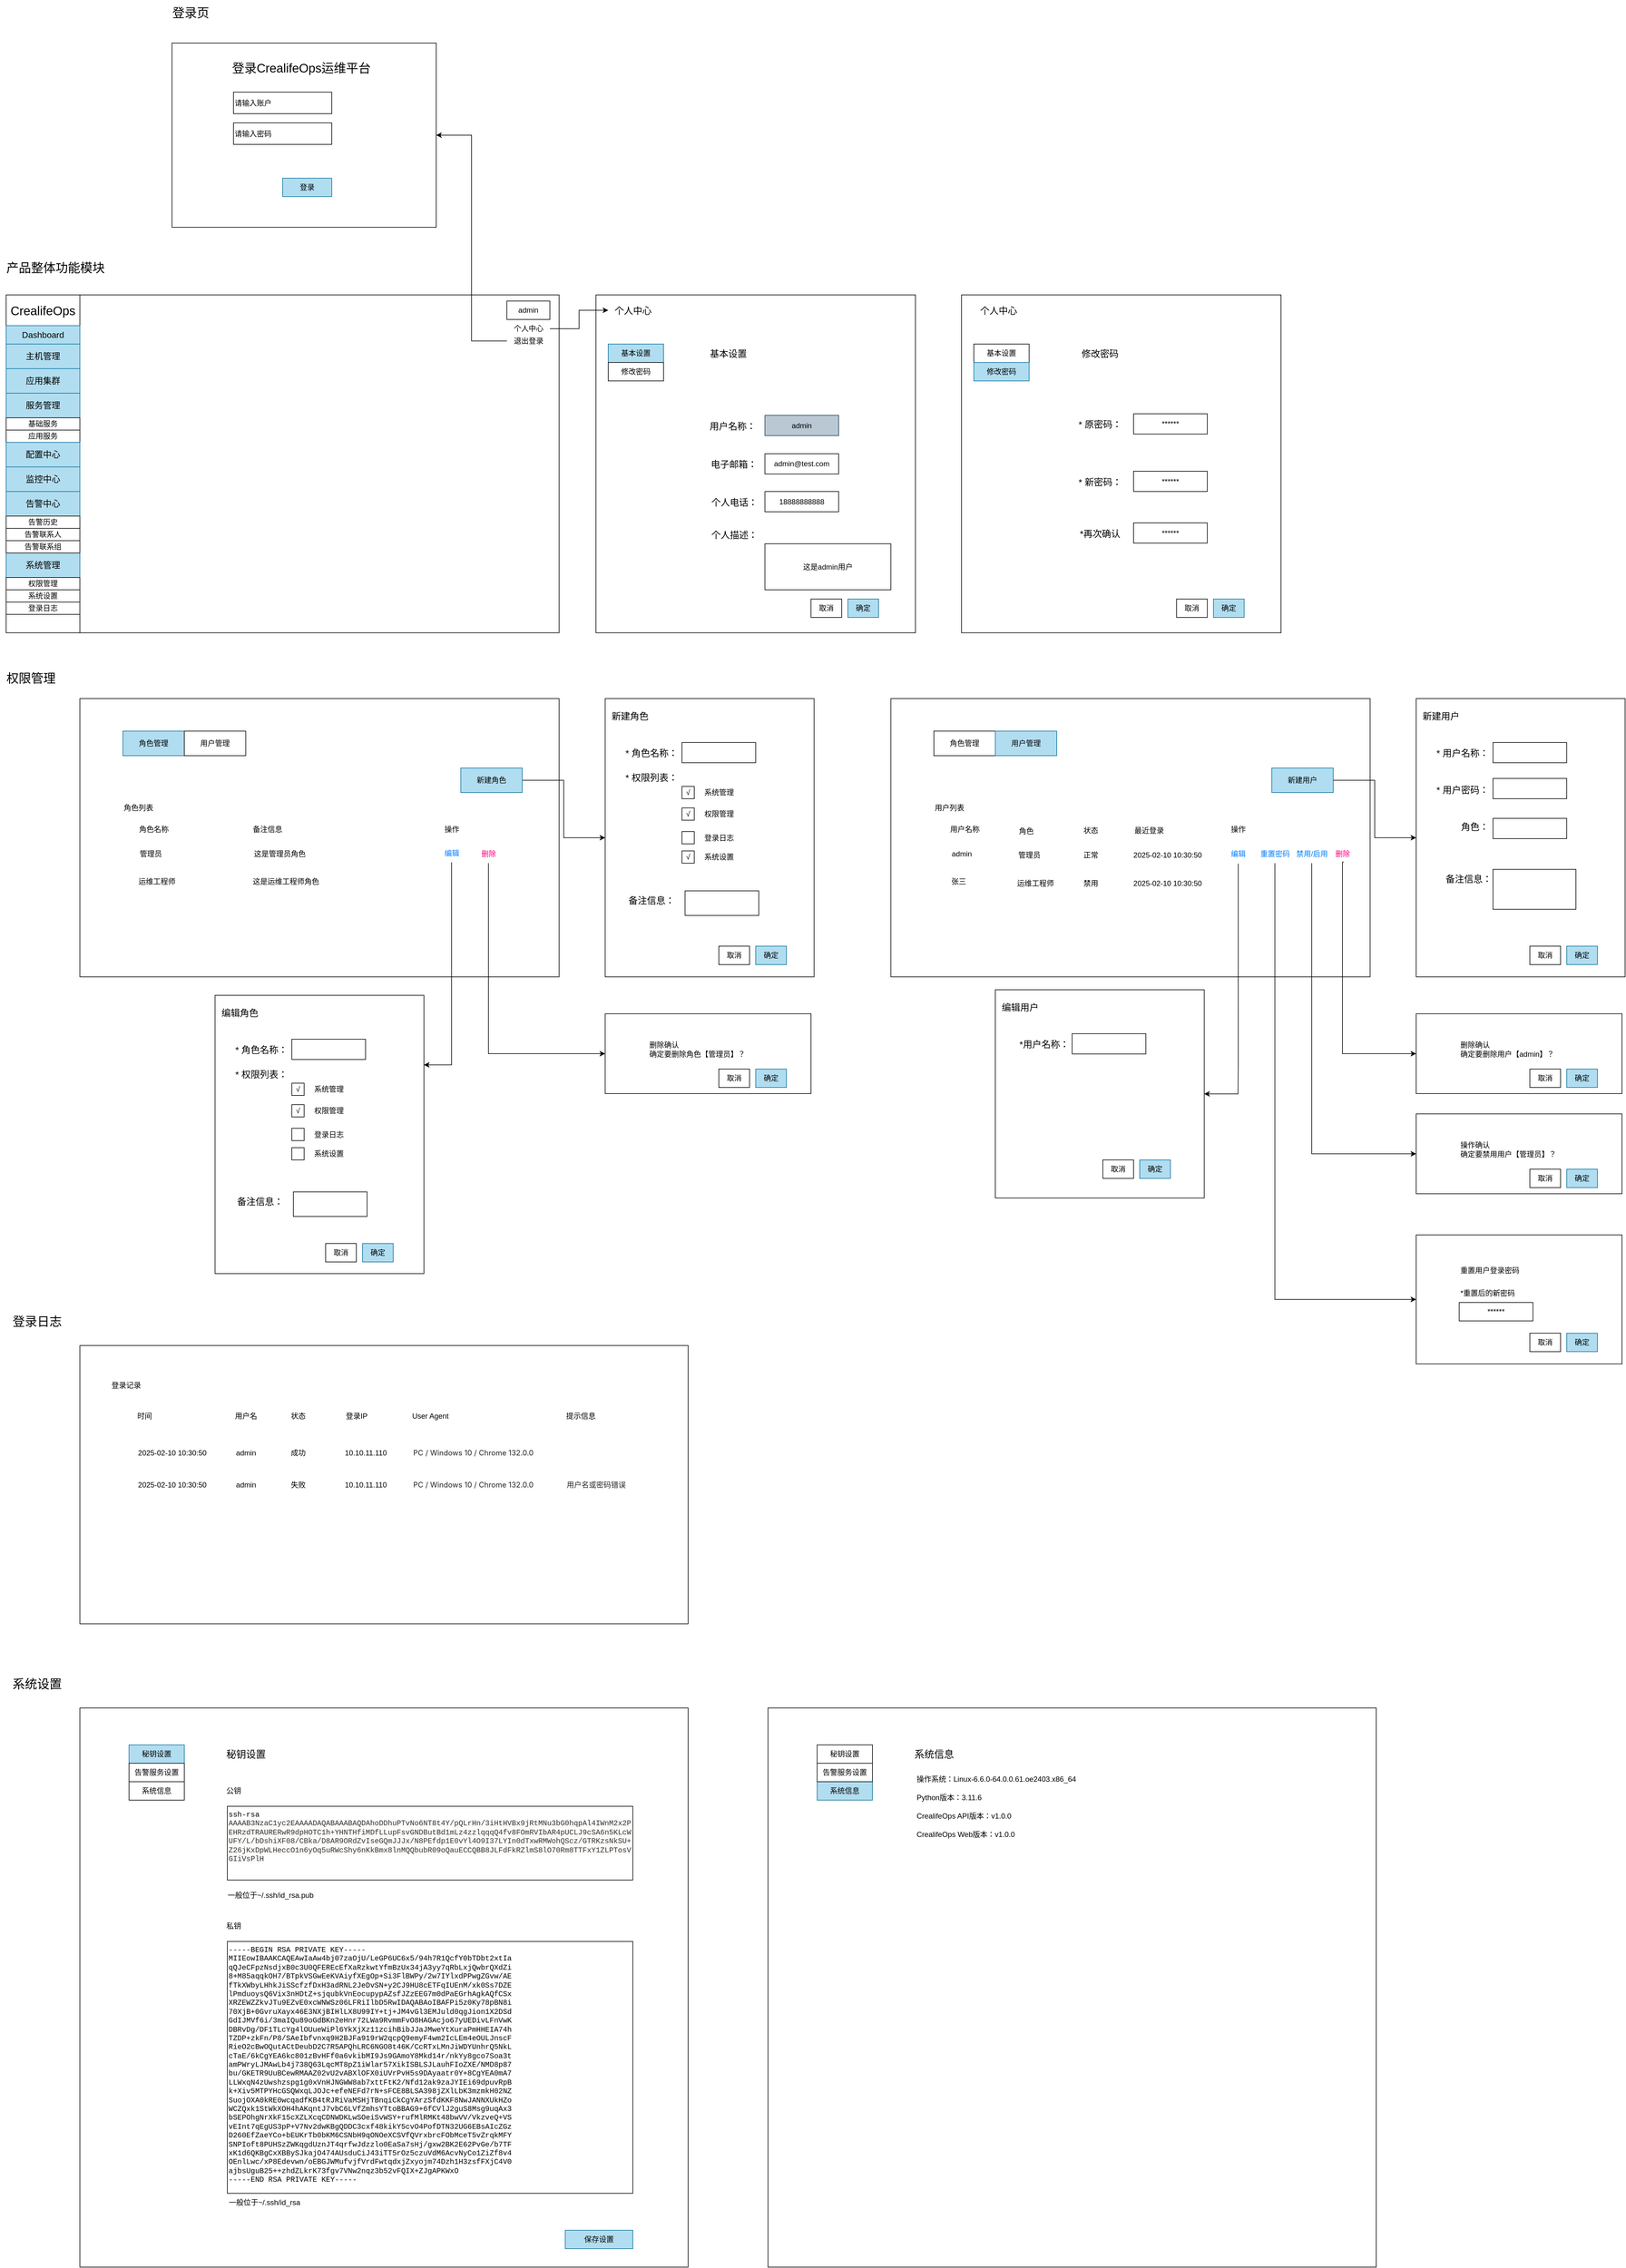 <mxfile version="26.0.14">
  <diagram name="第 1 页" id="jSlEA7Z82A5dx9JD-4lL">
    <mxGraphModel dx="1883" dy="2533" grid="1" gridSize="10" guides="1" tooltips="1" connect="1" arrows="1" fold="1" page="1" pageScale="1" pageWidth="1169" pageHeight="827" math="0" shadow="0">
      <root>
        <mxCell id="0" />
        <mxCell id="1" parent="0" />
        <mxCell id="P7z-OZGvAiQnBAwZXuj_-1" value="" style="rounded=0;whiteSpace=wrap;html=1;" parent="1" vertex="1">
          <mxGeometry x="100" y="110" width="900" height="550" as="geometry" />
        </mxCell>
        <mxCell id="P7z-OZGvAiQnBAwZXuj_-2" value="&lt;font style=&quot;font-size: 20px;&quot;&gt;产品整体功能模块&lt;/font&gt;" style="text;html=1;align=center;verticalAlign=middle;resizable=0;points=[];autosize=1;strokeColor=none;fillColor=none;" parent="1" vertex="1">
          <mxGeometry x="90" y="45" width="180" height="40" as="geometry" />
        </mxCell>
        <mxCell id="P7z-OZGvAiQnBAwZXuj_-3" value="" style="rounded=0;whiteSpace=wrap;html=1;" parent="1" vertex="1">
          <mxGeometry x="100" y="110" width="120" height="550" as="geometry" />
        </mxCell>
        <mxCell id="P7z-OZGvAiQnBAwZXuj_-4" value="系统管理" style="rounded=0;whiteSpace=wrap;html=1;fillColor=#b1ddf0;strokeColor=#10739e;fontSize=14;" parent="1" vertex="1">
          <mxGeometry x="100" y="530" width="120" height="40" as="geometry" />
        </mxCell>
        <mxCell id="P7z-OZGvAiQnBAwZXuj_-5" value="权限管理" style="rounded=0;whiteSpace=wrap;html=1;" parent="1" vertex="1">
          <mxGeometry x="100" y="570" width="120" height="20" as="geometry" />
        </mxCell>
        <mxCell id="P7z-OZGvAiQnBAwZXuj_-6" value="系统设置" style="rounded=0;whiteSpace=wrap;html=1;" parent="1" vertex="1">
          <mxGeometry x="100" y="590" width="120" height="20" as="geometry" />
        </mxCell>
        <mxCell id="P7z-OZGvAiQnBAwZXuj_-7" value="&lt;font style=&quot;font-size: 20px;&quot;&gt;CrealifeOps&lt;/font&gt;" style="rounded=0;whiteSpace=wrap;html=1;" parent="1" vertex="1">
          <mxGeometry x="100" y="110" width="120" height="50" as="geometry" />
        </mxCell>
        <mxCell id="P7z-OZGvAiQnBAwZXuj_-8" value="Dashboard" style="rounded=0;whiteSpace=wrap;html=1;fillColor=#b1ddf0;strokeColor=#10739e;fontSize=14;" parent="1" vertex="1">
          <mxGeometry x="100" y="160" width="120" height="30" as="geometry" />
        </mxCell>
        <mxCell id="P7z-OZGvAiQnBAwZXuj_-10" value="主机管理" style="rounded=0;whiteSpace=wrap;html=1;fillColor=#b1ddf0;strokeColor=#10739e;fontSize=14;" parent="1" vertex="1">
          <mxGeometry x="100" y="190" width="120" height="40" as="geometry" />
        </mxCell>
        <mxCell id="P7z-OZGvAiQnBAwZXuj_-11" value="应用集群" style="rounded=0;whiteSpace=wrap;html=1;fillColor=#b1ddf0;strokeColor=#10739e;fontSize=14;" parent="1" vertex="1">
          <mxGeometry x="100" y="230" width="120" height="40" as="geometry" />
        </mxCell>
        <mxCell id="P7z-OZGvAiQnBAwZXuj_-12" value="服务管理" style="rounded=0;whiteSpace=wrap;html=1;fillColor=#b1ddf0;strokeColor=#10739e;fontSize=14;" parent="1" vertex="1">
          <mxGeometry x="100" y="270" width="120" height="40" as="geometry" />
        </mxCell>
        <mxCell id="P7z-OZGvAiQnBAwZXuj_-13" value="基础服务" style="rounded=0;whiteSpace=wrap;html=1;" parent="1" vertex="1">
          <mxGeometry x="100" y="310" width="120" height="20" as="geometry" />
        </mxCell>
        <mxCell id="P7z-OZGvAiQnBAwZXuj_-14" value="应用服务" style="rounded=0;whiteSpace=wrap;html=1;" parent="1" vertex="1">
          <mxGeometry x="100" y="330" width="120" height="20" as="geometry" />
        </mxCell>
        <mxCell id="P7z-OZGvAiQnBAwZXuj_-16" value="监控中心" style="rounded=0;whiteSpace=wrap;html=1;fillColor=#b1ddf0;strokeColor=#10739e;fontSize=14;" parent="1" vertex="1">
          <mxGeometry x="100" y="390" width="120" height="40" as="geometry" />
        </mxCell>
        <mxCell id="P7z-OZGvAiQnBAwZXuj_-17" value="配置中心" style="rounded=0;whiteSpace=wrap;html=1;fillColor=#b1ddf0;strokeColor=#10739e;fontSize=14;" parent="1" vertex="1">
          <mxGeometry x="100" y="350" width="120" height="40" as="geometry" />
        </mxCell>
        <mxCell id="P7z-OZGvAiQnBAwZXuj_-18" value="告警中心" style="rounded=0;whiteSpace=wrap;html=1;fillColor=#b1ddf0;strokeColor=#10739e;fontSize=14;" parent="1" vertex="1">
          <mxGeometry x="100" y="430" width="120" height="40" as="geometry" />
        </mxCell>
        <mxCell id="P7z-OZGvAiQnBAwZXuj_-19" value="告警历史" style="rounded=0;whiteSpace=wrap;html=1;" parent="1" vertex="1">
          <mxGeometry x="100" y="470" width="120" height="20" as="geometry" />
        </mxCell>
        <mxCell id="P7z-OZGvAiQnBAwZXuj_-20" value="告警联系人" style="rounded=0;whiteSpace=wrap;html=1;" parent="1" vertex="1">
          <mxGeometry x="100" y="490" width="120" height="20" as="geometry" />
        </mxCell>
        <mxCell id="P7z-OZGvAiQnBAwZXuj_-21" value="告警联系组" style="rounded=0;whiteSpace=wrap;html=1;" parent="1" vertex="1">
          <mxGeometry x="100" y="510" width="120" height="20" as="geometry" />
        </mxCell>
        <mxCell id="P7z-OZGvAiQnBAwZXuj_-22" value="登录日志" style="rounded=0;whiteSpace=wrap;html=1;" parent="1" vertex="1">
          <mxGeometry x="100" y="610" width="120" height="20" as="geometry" />
        </mxCell>
        <mxCell id="P7z-OZGvAiQnBAwZXuj_-23" value="权限管理" style="text;html=1;align=center;verticalAlign=middle;resizable=0;points=[];autosize=1;strokeColor=none;fillColor=none;fontSize=20;" parent="1" vertex="1">
          <mxGeometry x="90" y="713" width="100" height="40" as="geometry" />
        </mxCell>
        <mxCell id="P7z-OZGvAiQnBAwZXuj_-24" value="" style="rounded=0;whiteSpace=wrap;html=1;" parent="1" vertex="1">
          <mxGeometry x="220" y="767" width="780" height="453" as="geometry" />
        </mxCell>
        <mxCell id="P7z-OZGvAiQnBAwZXuj_-25" value="角色管理" style="rounded=0;whiteSpace=wrap;html=1;fillColor=#b1ddf0;strokeColor=#10739e;" parent="1" vertex="1">
          <mxGeometry x="290" y="820" width="100" height="40" as="geometry" />
        </mxCell>
        <mxCell id="P7z-OZGvAiQnBAwZXuj_-26" value="用户管理" style="rounded=0;whiteSpace=wrap;html=1;" parent="1" vertex="1">
          <mxGeometry x="390" y="820" width="100" height="40" as="geometry" />
        </mxCell>
        <mxCell id="P7z-OZGvAiQnBAwZXuj_-31" style="edgeStyle=orthogonalEdgeStyle;rounded=0;orthogonalLoop=1;jettySize=auto;html=1;exitX=1;exitY=0.5;exitDx=0;exitDy=0;entryX=0;entryY=0.5;entryDx=0;entryDy=0;" parent="1" source="P7z-OZGvAiQnBAwZXuj_-27" target="P7z-OZGvAiQnBAwZXuj_-28" edge="1">
          <mxGeometry relative="1" as="geometry" />
        </mxCell>
        <mxCell id="P7z-OZGvAiQnBAwZXuj_-27" value="新建角色" style="rounded=0;whiteSpace=wrap;html=1;fillColor=#b1ddf0;strokeColor=#10739e;" parent="1" vertex="1">
          <mxGeometry x="840" y="880" width="100" height="40" as="geometry" />
        </mxCell>
        <mxCell id="P7z-OZGvAiQnBAwZXuj_-28" value="" style="rounded=0;whiteSpace=wrap;html=1;" parent="1" vertex="1">
          <mxGeometry x="1075" y="767" width="340" height="453" as="geometry" />
        </mxCell>
        <mxCell id="P7z-OZGvAiQnBAwZXuj_-30" value="&lt;font style=&quot;font-size: 15px;&quot;&gt;新建角色&lt;/font&gt;" style="text;html=1;align=center;verticalAlign=middle;resizable=0;points=[];autosize=1;strokeColor=none;fillColor=none;" parent="1" vertex="1">
          <mxGeometry x="1075" y="780" width="80" height="30" as="geometry" />
        </mxCell>
        <mxCell id="P7z-OZGvAiQnBAwZXuj_-32" value="&lt;font style=&quot;font-size: 15px;&quot;&gt;* 角色名称：&lt;/font&gt;" style="text;html=1;align=center;verticalAlign=middle;resizable=0;points=[];autosize=1;strokeColor=none;fillColor=none;" parent="1" vertex="1">
          <mxGeometry x="1095" y="840" width="110" height="30" as="geometry" />
        </mxCell>
        <mxCell id="P7z-OZGvAiQnBAwZXuj_-33" value="" style="rounded=0;whiteSpace=wrap;html=1;" parent="1" vertex="1">
          <mxGeometry x="1200" y="838.5" width="120" height="33" as="geometry" />
        </mxCell>
        <mxCell id="P7z-OZGvAiQnBAwZXuj_-34" value="&lt;font style=&quot;font-size: 15px;&quot;&gt;备注信息：&lt;/font&gt;" style="text;html=1;align=center;verticalAlign=middle;resizable=0;points=[];autosize=1;strokeColor=none;fillColor=none;" parent="1" vertex="1">
          <mxGeometry x="1100" y="1080" width="100" height="30" as="geometry" />
        </mxCell>
        <mxCell id="P7z-OZGvAiQnBAwZXuj_-35" value="" style="rounded=0;whiteSpace=wrap;html=1;" parent="1" vertex="1">
          <mxGeometry x="1205" y="1080" width="120" height="40" as="geometry" />
        </mxCell>
        <mxCell id="P7z-OZGvAiQnBAwZXuj_-36" value="&lt;font style=&quot;font-size: 15px;&quot;&gt;* 权限列表：&lt;/font&gt;" style="text;html=1;align=center;verticalAlign=middle;resizable=0;points=[];autosize=1;strokeColor=none;fillColor=none;" parent="1" vertex="1">
          <mxGeometry x="1095" y="880" width="110" height="30" as="geometry" />
        </mxCell>
        <mxCell id="P7z-OZGvAiQnBAwZXuj_-37" value="√" style="whiteSpace=wrap;html=1;aspect=fixed;" parent="1" vertex="1">
          <mxGeometry x="1200" y="910" width="20" height="20" as="geometry" />
        </mxCell>
        <mxCell id="P7z-OZGvAiQnBAwZXuj_-38" value="系统管理" style="text;html=1;align=center;verticalAlign=middle;resizable=0;points=[];autosize=1;strokeColor=none;fillColor=none;" parent="1" vertex="1">
          <mxGeometry x="1225" y="905" width="70" height="30" as="geometry" />
        </mxCell>
        <mxCell id="P7z-OZGvAiQnBAwZXuj_-39" value="√" style="whiteSpace=wrap;html=1;aspect=fixed;" parent="1" vertex="1">
          <mxGeometry x="1200" y="945" width="20" height="20" as="geometry" />
        </mxCell>
        <mxCell id="P7z-OZGvAiQnBAwZXuj_-40" value="权限管理" style="text;html=1;align=center;verticalAlign=middle;resizable=0;points=[];autosize=1;strokeColor=none;fillColor=none;" parent="1" vertex="1">
          <mxGeometry x="1225" y="940" width="70" height="30" as="geometry" />
        </mxCell>
        <mxCell id="P7z-OZGvAiQnBAwZXuj_-41" value="" style="whiteSpace=wrap;html=1;aspect=fixed;" parent="1" vertex="1">
          <mxGeometry x="1200" y="983.5" width="20" height="20" as="geometry" />
        </mxCell>
        <mxCell id="P7z-OZGvAiQnBAwZXuj_-42" value="登录日志" style="text;html=1;align=center;verticalAlign=middle;resizable=0;points=[];autosize=1;strokeColor=none;fillColor=none;" parent="1" vertex="1">
          <mxGeometry x="1225" y="978.5" width="70" height="30" as="geometry" />
        </mxCell>
        <mxCell id="P7z-OZGvAiQnBAwZXuj_-43" value="√" style="whiteSpace=wrap;html=1;aspect=fixed;" parent="1" vertex="1">
          <mxGeometry x="1200" y="1015" width="20" height="20" as="geometry" />
        </mxCell>
        <mxCell id="P7z-OZGvAiQnBAwZXuj_-44" value="系统设置" style="text;html=1;align=center;verticalAlign=middle;resizable=0;points=[];autosize=1;strokeColor=none;fillColor=none;" parent="1" vertex="1">
          <mxGeometry x="1225" y="1010" width="70" height="30" as="geometry" />
        </mxCell>
        <mxCell id="P7z-OZGvAiQnBAwZXuj_-47" value="&lt;font&gt;角色列表&lt;/font&gt;" style="text;html=1;align=center;verticalAlign=middle;resizable=0;points=[];autosize=1;strokeColor=none;fillColor=none;" parent="1" vertex="1">
          <mxGeometry x="280" y="930" width="70" height="30" as="geometry" />
        </mxCell>
        <mxCell id="P7z-OZGvAiQnBAwZXuj_-49" value="角色名称" style="text;html=1;align=center;verticalAlign=middle;resizable=0;points=[];autosize=1;strokeColor=none;fillColor=none;" parent="1" vertex="1">
          <mxGeometry x="305" y="965" width="70" height="30" as="geometry" />
        </mxCell>
        <mxCell id="P7z-OZGvAiQnBAwZXuj_-50" value="备注信息" style="text;html=1;align=center;verticalAlign=middle;resizable=0;points=[];autosize=1;strokeColor=none;fillColor=none;" parent="1" vertex="1">
          <mxGeometry x="490" y="965" width="70" height="30" as="geometry" />
        </mxCell>
        <mxCell id="P7z-OZGvAiQnBAwZXuj_-51" value="操作" style="text;html=1;align=center;verticalAlign=middle;resizable=0;points=[];autosize=1;strokeColor=none;fillColor=none;" parent="1" vertex="1">
          <mxGeometry x="800" y="965" width="50" height="30" as="geometry" />
        </mxCell>
        <mxCell id="P7z-OZGvAiQnBAwZXuj_-52" value="管理员" style="text;html=1;align=center;verticalAlign=middle;resizable=0;points=[];autosize=1;strokeColor=none;fillColor=none;" parent="1" vertex="1">
          <mxGeometry x="305" y="1005" width="60" height="30" as="geometry" />
        </mxCell>
        <mxCell id="P7z-OZGvAiQnBAwZXuj_-53" value="运维工程师" style="text;html=1;align=center;verticalAlign=middle;resizable=0;points=[];autosize=1;strokeColor=none;fillColor=none;" parent="1" vertex="1">
          <mxGeometry x="305" y="1050" width="80" height="30" as="geometry" />
        </mxCell>
        <mxCell id="P7z-OZGvAiQnBAwZXuj_-54" value="这是管理员角色" style="text;html=1;align=center;verticalAlign=middle;resizable=0;points=[];autosize=1;strokeColor=none;fillColor=none;" parent="1" vertex="1">
          <mxGeometry x="490" y="1005" width="110" height="30" as="geometry" />
        </mxCell>
        <mxCell id="P7z-OZGvAiQnBAwZXuj_-55" value="这是运维工程师角色" style="text;html=1;align=center;verticalAlign=middle;resizable=0;points=[];autosize=1;strokeColor=none;fillColor=none;" parent="1" vertex="1">
          <mxGeometry x="490" y="1050" width="130" height="30" as="geometry" />
        </mxCell>
        <mxCell id="P7z-OZGvAiQnBAwZXuj_-75" style="edgeStyle=orthogonalEdgeStyle;rounded=0;orthogonalLoop=1;jettySize=auto;html=1;entryX=1;entryY=0.25;entryDx=0;entryDy=0;" parent="1" source="P7z-OZGvAiQnBAwZXuj_-56" target="P7z-OZGvAiQnBAwZXuj_-58" edge="1">
          <mxGeometry relative="1" as="geometry">
            <Array as="points">
              <mxPoint x="825" y="1363" />
            </Array>
          </mxGeometry>
        </mxCell>
        <mxCell id="P7z-OZGvAiQnBAwZXuj_-56" value="编辑" style="text;html=1;align=center;verticalAlign=middle;resizable=0;points=[];autosize=1;strokeColor=none;fillColor=none;fontColor=#007FFF;" parent="1" vertex="1">
          <mxGeometry x="800" y="1003.5" width="50" height="30" as="geometry" />
        </mxCell>
        <mxCell id="P7z-OZGvAiQnBAwZXuj_-81" style="edgeStyle=orthogonalEdgeStyle;rounded=0;orthogonalLoop=1;jettySize=auto;html=1;entryX=0;entryY=0.5;entryDx=0;entryDy=0;" parent="1" source="P7z-OZGvAiQnBAwZXuj_-57" target="P7z-OZGvAiQnBAwZXuj_-80" edge="1">
          <mxGeometry relative="1" as="geometry">
            <Array as="points">
              <mxPoint x="885" y="1345" />
            </Array>
          </mxGeometry>
        </mxCell>
        <mxCell id="P7z-OZGvAiQnBAwZXuj_-57" value="删除" style="text;html=1;align=center;verticalAlign=middle;resizable=0;points=[];autosize=1;strokeColor=none;fillColor=none;fontColor=#FF0080;" parent="1" vertex="1">
          <mxGeometry x="860" y="1005" width="50" height="30" as="geometry" />
        </mxCell>
        <mxCell id="P7z-OZGvAiQnBAwZXuj_-58" value="" style="rounded=0;whiteSpace=wrap;html=1;" parent="1" vertex="1">
          <mxGeometry x="440" y="1250" width="340" height="453" as="geometry" />
        </mxCell>
        <mxCell id="P7z-OZGvAiQnBAwZXuj_-59" value="&lt;font style=&quot;font-size: 15px;&quot;&gt;编辑角色&lt;/font&gt;" style="text;html=1;align=center;verticalAlign=middle;resizable=0;points=[];autosize=1;strokeColor=none;fillColor=none;" parent="1" vertex="1">
          <mxGeometry x="440" y="1263" width="80" height="30" as="geometry" />
        </mxCell>
        <mxCell id="P7z-OZGvAiQnBAwZXuj_-60" value="&lt;font style=&quot;font-size: 15px;&quot;&gt;* 角色名称：&lt;/font&gt;" style="text;html=1;align=center;verticalAlign=middle;resizable=0;points=[];autosize=1;strokeColor=none;fillColor=none;" parent="1" vertex="1">
          <mxGeometry x="460" y="1323" width="110" height="30" as="geometry" />
        </mxCell>
        <mxCell id="P7z-OZGvAiQnBAwZXuj_-61" value="" style="rounded=0;whiteSpace=wrap;html=1;" parent="1" vertex="1">
          <mxGeometry x="565" y="1321.5" width="120" height="33" as="geometry" />
        </mxCell>
        <mxCell id="P7z-OZGvAiQnBAwZXuj_-62" value="&lt;font style=&quot;font-size: 15px;&quot;&gt;备注信息：&lt;/font&gt;" style="text;html=1;align=center;verticalAlign=middle;resizable=0;points=[];autosize=1;strokeColor=none;fillColor=none;" parent="1" vertex="1">
          <mxGeometry x="462.5" y="1570" width="100" height="30" as="geometry" />
        </mxCell>
        <mxCell id="P7z-OZGvAiQnBAwZXuj_-63" value="" style="rounded=0;whiteSpace=wrap;html=1;" parent="1" vertex="1">
          <mxGeometry x="567.5" y="1570" width="120" height="40" as="geometry" />
        </mxCell>
        <mxCell id="P7z-OZGvAiQnBAwZXuj_-64" value="&lt;font style=&quot;font-size: 15px;&quot;&gt;* 权限列表：&lt;/font&gt;" style="text;html=1;align=center;verticalAlign=middle;resizable=0;points=[];autosize=1;strokeColor=none;fillColor=none;" parent="1" vertex="1">
          <mxGeometry x="460" y="1363" width="110" height="30" as="geometry" />
        </mxCell>
        <mxCell id="P7z-OZGvAiQnBAwZXuj_-65" value="√" style="whiteSpace=wrap;html=1;aspect=fixed;" parent="1" vertex="1">
          <mxGeometry x="565" y="1393" width="20" height="20" as="geometry" />
        </mxCell>
        <mxCell id="P7z-OZGvAiQnBAwZXuj_-66" value="系统管理" style="text;html=1;align=center;verticalAlign=middle;resizable=0;points=[];autosize=1;strokeColor=none;fillColor=none;" parent="1" vertex="1">
          <mxGeometry x="590" y="1388" width="70" height="30" as="geometry" />
        </mxCell>
        <mxCell id="P7z-OZGvAiQnBAwZXuj_-67" value="√" style="whiteSpace=wrap;html=1;aspect=fixed;" parent="1" vertex="1">
          <mxGeometry x="565" y="1428" width="20" height="20" as="geometry" />
        </mxCell>
        <mxCell id="P7z-OZGvAiQnBAwZXuj_-68" value="权限管理" style="text;html=1;align=center;verticalAlign=middle;resizable=0;points=[];autosize=1;strokeColor=none;fillColor=none;" parent="1" vertex="1">
          <mxGeometry x="590" y="1423" width="70" height="30" as="geometry" />
        </mxCell>
        <mxCell id="P7z-OZGvAiQnBAwZXuj_-69" value="" style="whiteSpace=wrap;html=1;aspect=fixed;" parent="1" vertex="1">
          <mxGeometry x="565" y="1466.5" width="20" height="20" as="geometry" />
        </mxCell>
        <mxCell id="P7z-OZGvAiQnBAwZXuj_-70" value="登录日志" style="text;html=1;align=center;verticalAlign=middle;resizable=0;points=[];autosize=1;strokeColor=none;fillColor=none;" parent="1" vertex="1">
          <mxGeometry x="590" y="1461.5" width="70" height="30" as="geometry" />
        </mxCell>
        <mxCell id="P7z-OZGvAiQnBAwZXuj_-71" value="" style="whiteSpace=wrap;html=1;aspect=fixed;" parent="1" vertex="1">
          <mxGeometry x="565" y="1498" width="20" height="20" as="geometry" />
        </mxCell>
        <mxCell id="P7z-OZGvAiQnBAwZXuj_-72" value="系统设置" style="text;html=1;align=center;verticalAlign=middle;resizable=0;points=[];autosize=1;strokeColor=none;fillColor=none;" parent="1" vertex="1">
          <mxGeometry x="590" y="1493" width="70" height="30" as="geometry" />
        </mxCell>
        <mxCell id="P7z-OZGvAiQnBAwZXuj_-76" value="取消" style="rounded=0;whiteSpace=wrap;html=1;" parent="1" vertex="1">
          <mxGeometry x="1260" y="1170" width="50" height="30" as="geometry" />
        </mxCell>
        <mxCell id="P7z-OZGvAiQnBAwZXuj_-77" value="确定" style="rounded=0;whiteSpace=wrap;html=1;fillColor=#b1ddf0;strokeColor=#10739e;" parent="1" vertex="1">
          <mxGeometry x="1320" y="1170" width="50" height="30" as="geometry" />
        </mxCell>
        <mxCell id="P7z-OZGvAiQnBAwZXuj_-78" value="取消" style="rounded=0;whiteSpace=wrap;html=1;" parent="1" vertex="1">
          <mxGeometry x="620" y="1654" width="50" height="30" as="geometry" />
        </mxCell>
        <mxCell id="P7z-OZGvAiQnBAwZXuj_-79" value="确定" style="rounded=0;whiteSpace=wrap;html=1;fillColor=#b1ddf0;strokeColor=#10739e;" parent="1" vertex="1">
          <mxGeometry x="680" y="1654" width="50" height="30" as="geometry" />
        </mxCell>
        <mxCell id="P7z-OZGvAiQnBAwZXuj_-80" value="" style="rounded=0;whiteSpace=wrap;html=1;" parent="1" vertex="1">
          <mxGeometry x="1075" y="1280" width="335" height="130" as="geometry" />
        </mxCell>
        <mxCell id="P7z-OZGvAiQnBAwZXuj_-82" value="删除确认&lt;div&gt;确定要删除角色【管理员】？&lt;/div&gt;" style="text;html=1;align=left;verticalAlign=middle;resizable=0;points=[];autosize=1;strokeColor=none;fillColor=none;" parent="1" vertex="1">
          <mxGeometry x="1145" y="1318" width="180" height="40" as="geometry" />
        </mxCell>
        <mxCell id="P7z-OZGvAiQnBAwZXuj_-83" value="取消" style="rounded=0;whiteSpace=wrap;html=1;" parent="1" vertex="1">
          <mxGeometry x="1260" y="1370" width="50" height="30" as="geometry" />
        </mxCell>
        <mxCell id="P7z-OZGvAiQnBAwZXuj_-84" value="确定" style="rounded=0;whiteSpace=wrap;html=1;fillColor=#b1ddf0;strokeColor=#10739e;" parent="1" vertex="1">
          <mxGeometry x="1320" y="1370" width="50" height="30" as="geometry" />
        </mxCell>
        <mxCell id="P7z-OZGvAiQnBAwZXuj_-86" value="" style="rounded=0;whiteSpace=wrap;html=1;" parent="1" vertex="1">
          <mxGeometry x="1060" y="110" width="520" height="550" as="geometry" />
        </mxCell>
        <mxCell id="P7z-OZGvAiQnBAwZXuj_-88" value="&lt;font style=&quot;font-size: 15px;&quot;&gt;个人中心&lt;/font&gt;" style="text;html=1;align=center;verticalAlign=middle;resizable=0;points=[];autosize=1;strokeColor=none;fillColor=none;" parent="1" vertex="1">
          <mxGeometry x="1080" y="120" width="80" height="30" as="geometry" />
        </mxCell>
        <mxCell id="P7z-OZGvAiQnBAwZXuj_-89" value="&lt;font style=&quot;font-size: 15px;&quot;&gt;&amp;nbsp;用户名称：&lt;/font&gt;" style="text;html=1;align=center;verticalAlign=middle;resizable=0;points=[];autosize=1;strokeColor=none;fillColor=none;" parent="1" vertex="1">
          <mxGeometry x="1230" y="307.5" width="100" height="30" as="geometry" />
        </mxCell>
        <mxCell id="P7z-OZGvAiQnBAwZXuj_-90" value="admin" style="rounded=0;whiteSpace=wrap;html=1;fillColor=#bac8d3;strokeColor=#23445d;" parent="1" vertex="1">
          <mxGeometry x="1335" y="306" width="120" height="33" as="geometry" />
        </mxCell>
        <mxCell id="P7z-OZGvAiQnBAwZXuj_-93" value="&lt;font style=&quot;font-size: 15px;&quot;&gt;&amp;nbsp; 电子邮箱：&lt;/font&gt;" style="text;html=1;align=center;verticalAlign=middle;resizable=0;points=[];autosize=1;strokeColor=none;fillColor=none;" parent="1" vertex="1">
          <mxGeometry x="1225" y="370" width="110" height="30" as="geometry" />
        </mxCell>
        <mxCell id="P7z-OZGvAiQnBAwZXuj_-94" value="admin@test.com" style="rounded=0;whiteSpace=wrap;html=1;" parent="1" vertex="1">
          <mxGeometry x="1335" y="368.5" width="120" height="33" as="geometry" />
        </mxCell>
        <mxCell id="P7z-OZGvAiQnBAwZXuj_-95" value="&lt;span style=&quot;font-size: 15px;&quot;&gt;个人电话：&lt;/span&gt;" style="text;html=1;align=center;verticalAlign=middle;resizable=0;points=[];autosize=1;strokeColor=none;fillColor=none;" parent="1" vertex="1">
          <mxGeometry x="1235" y="431.5" width="100" height="30" as="geometry" />
        </mxCell>
        <mxCell id="P7z-OZGvAiQnBAwZXuj_-96" value="18888888888" style="rounded=0;whiteSpace=wrap;html=1;" parent="1" vertex="1">
          <mxGeometry x="1335" y="430" width="120" height="33" as="geometry" />
        </mxCell>
        <mxCell id="P7z-OZGvAiQnBAwZXuj_-97" value="取消" style="rounded=0;whiteSpace=wrap;html=1;" parent="1" vertex="1">
          <mxGeometry x="1410" y="605" width="50" height="30" as="geometry" />
        </mxCell>
        <mxCell id="P7z-OZGvAiQnBAwZXuj_-98" value="确定" style="rounded=0;whiteSpace=wrap;html=1;fillColor=#b1ddf0;strokeColor=#10739e;" parent="1" vertex="1">
          <mxGeometry x="1470" y="605" width="50" height="30" as="geometry" />
        </mxCell>
        <mxCell id="P7z-OZGvAiQnBAwZXuj_-99" value="&lt;span style=&quot;text-wrap-mode: nowrap;&quot;&gt;admin&lt;/span&gt;" style="rounded=0;whiteSpace=wrap;html=1;" parent="1" vertex="1">
          <mxGeometry x="915" y="120" width="70" height="30" as="geometry" />
        </mxCell>
        <mxCell id="P7z-OZGvAiQnBAwZXuj_-104" value="" style="edgeStyle=orthogonalEdgeStyle;rounded=0;orthogonalLoop=1;jettySize=auto;html=1;" parent="1" source="P7z-OZGvAiQnBAwZXuj_-102" target="P7z-OZGvAiQnBAwZXuj_-88" edge="1">
          <mxGeometry relative="1" as="geometry" />
        </mxCell>
        <mxCell id="P7z-OZGvAiQnBAwZXuj_-102" value="个人中心" style="text;html=1;align=center;verticalAlign=middle;resizable=0;points=[];autosize=1;strokeColor=none;fillColor=none;" parent="1" vertex="1">
          <mxGeometry x="915" y="150" width="70" height="30" as="geometry" />
        </mxCell>
        <mxCell id="P7z-OZGvAiQnBAwZXuj_-137" style="edgeStyle=orthogonalEdgeStyle;rounded=0;orthogonalLoop=1;jettySize=auto;html=1;entryX=1;entryY=0.5;entryDx=0;entryDy=0;" parent="1" source="P7z-OZGvAiQnBAwZXuj_-103" target="P7z-OZGvAiQnBAwZXuj_-131" edge="1">
          <mxGeometry relative="1" as="geometry" />
        </mxCell>
        <mxCell id="P7z-OZGvAiQnBAwZXuj_-103" value="退出登录" style="text;html=1;align=center;verticalAlign=middle;resizable=0;points=[];autosize=1;strokeColor=none;fillColor=none;" parent="1" vertex="1">
          <mxGeometry x="915" y="170" width="70" height="30" as="geometry" />
        </mxCell>
        <mxCell id="P7z-OZGvAiQnBAwZXuj_-105" value="基本设置" style="rounded=0;whiteSpace=wrap;html=1;fillColor=#b1ddf0;strokeColor=#10739e;" parent="1" vertex="1">
          <mxGeometry x="1080" y="190" width="90" height="30" as="geometry" />
        </mxCell>
        <mxCell id="P7z-OZGvAiQnBAwZXuj_-106" value="修改密码" style="rounded=0;whiteSpace=wrap;html=1;" parent="1" vertex="1">
          <mxGeometry x="1080" y="220" width="90" height="30" as="geometry" />
        </mxCell>
        <mxCell id="P7z-OZGvAiQnBAwZXuj_-108" value="" style="rounded=0;whiteSpace=wrap;html=1;" parent="1" vertex="1">
          <mxGeometry x="1655" y="110" width="520" height="550" as="geometry" />
        </mxCell>
        <mxCell id="P7z-OZGvAiQnBAwZXuj_-109" value="&lt;font style=&quot;font-size: 15px;&quot;&gt;个人中心&lt;/font&gt;" style="text;html=1;align=center;verticalAlign=middle;resizable=0;points=[];autosize=1;strokeColor=none;fillColor=none;" parent="1" vertex="1">
          <mxGeometry x="1675" y="120" width="80" height="30" as="geometry" />
        </mxCell>
        <mxCell id="P7z-OZGvAiQnBAwZXuj_-112" value="&lt;font style=&quot;font-size: 15px;&quot;&gt;* 原密码：&lt;/font&gt;" style="text;html=1;align=center;verticalAlign=middle;resizable=0;points=[];autosize=1;strokeColor=none;fillColor=none;" parent="1" vertex="1">
          <mxGeometry x="1835" y="305" width="90" height="30" as="geometry" />
        </mxCell>
        <mxCell id="P7z-OZGvAiQnBAwZXuj_-113" value="******" style="rounded=0;whiteSpace=wrap;html=1;" parent="1" vertex="1">
          <mxGeometry x="1935" y="303.5" width="120" height="33" as="geometry" />
        </mxCell>
        <mxCell id="P7z-OZGvAiQnBAwZXuj_-118" value="取消" style="rounded=0;whiteSpace=wrap;html=1;" parent="1" vertex="1">
          <mxGeometry x="2005" y="605" width="50" height="30" as="geometry" />
        </mxCell>
        <mxCell id="P7z-OZGvAiQnBAwZXuj_-119" value="确定" style="rounded=0;whiteSpace=wrap;html=1;fillColor=#b1ddf0;strokeColor=#10739e;" parent="1" vertex="1">
          <mxGeometry x="2065" y="605" width="50" height="30" as="geometry" />
        </mxCell>
        <mxCell id="P7z-OZGvAiQnBAwZXuj_-121" value="基本设置" style="rounded=0;whiteSpace=wrap;html=1;" parent="1" vertex="1">
          <mxGeometry x="1675" y="190" width="90" height="30" as="geometry" />
        </mxCell>
        <mxCell id="P7z-OZGvAiQnBAwZXuj_-122" value="修改密码" style="rounded=0;whiteSpace=wrap;html=1;fillColor=#b1ddf0;strokeColor=#10739e;" parent="1" vertex="1">
          <mxGeometry x="1675" y="220" width="90" height="30" as="geometry" />
        </mxCell>
        <mxCell id="P7z-OZGvAiQnBAwZXuj_-123" value="&lt;font style=&quot;font-size: 15px;&quot;&gt;基本设置&lt;/font&gt;" style="text;html=1;align=center;verticalAlign=middle;resizable=0;points=[];autosize=1;strokeColor=none;fillColor=none;" parent="1" vertex="1">
          <mxGeometry x="1235" y="190" width="80" height="30" as="geometry" />
        </mxCell>
        <mxCell id="P7z-OZGvAiQnBAwZXuj_-124" value="&lt;font style=&quot;font-size: 15px;&quot;&gt;修改密码&lt;/font&gt;" style="text;html=1;align=center;verticalAlign=middle;resizable=0;points=[];autosize=1;strokeColor=none;fillColor=none;" parent="1" vertex="1">
          <mxGeometry x="1840" y="190" width="80" height="30" as="geometry" />
        </mxCell>
        <mxCell id="P7z-OZGvAiQnBAwZXuj_-125" value="&lt;font style=&quot;font-size: 15px;&quot;&gt;* 新密码：&lt;/font&gt;" style="text;html=1;align=center;verticalAlign=middle;resizable=0;points=[];autosize=1;strokeColor=none;fillColor=none;" parent="1" vertex="1">
          <mxGeometry x="1835" y="398.5" width="90" height="30" as="geometry" />
        </mxCell>
        <mxCell id="P7z-OZGvAiQnBAwZXuj_-126" value="******" style="rounded=0;whiteSpace=wrap;html=1;" parent="1" vertex="1">
          <mxGeometry x="1935" y="397" width="120" height="33" as="geometry" />
        </mxCell>
        <mxCell id="P7z-OZGvAiQnBAwZXuj_-127" value="&lt;font style=&quot;font-size: 15px;&quot;&gt;*再次确认&lt;/font&gt;" style="text;html=1;align=center;verticalAlign=middle;resizable=0;points=[];autosize=1;strokeColor=none;fillColor=none;" parent="1" vertex="1">
          <mxGeometry x="1835" y="482.5" width="90" height="30" as="geometry" />
        </mxCell>
        <mxCell id="P7z-OZGvAiQnBAwZXuj_-128" value="******" style="rounded=0;whiteSpace=wrap;html=1;" parent="1" vertex="1">
          <mxGeometry x="1935" y="481" width="120" height="33" as="geometry" />
        </mxCell>
        <mxCell id="P7z-OZGvAiQnBAwZXuj_-131" value="" style="rounded=0;whiteSpace=wrap;html=1;" parent="1" vertex="1">
          <mxGeometry x="370" y="-300" width="430" height="300" as="geometry" />
        </mxCell>
        <mxCell id="P7z-OZGvAiQnBAwZXuj_-132" value="&lt;font style=&quot;font-size: 20px;&quot;&gt;登录页&lt;/font&gt;" style="text;html=1;align=center;verticalAlign=middle;resizable=0;points=[];autosize=1;strokeColor=none;fillColor=none;" parent="1" vertex="1">
          <mxGeometry x="360" y="-370" width="80" height="40" as="geometry" />
        </mxCell>
        <mxCell id="P7z-OZGvAiQnBAwZXuj_-133" value="&lt;font style=&quot;font-size: 20px;&quot;&gt;登录CrealifeOps运维平台&lt;/font&gt;" style="text;html=1;align=center;verticalAlign=middle;resizable=0;points=[];autosize=1;strokeColor=none;fillColor=none;" parent="1" vertex="1">
          <mxGeometry x="455" y="-280" width="250" height="40" as="geometry" />
        </mxCell>
        <mxCell id="P7z-OZGvAiQnBAwZXuj_-134" value="请输入账户" style="rounded=0;whiteSpace=wrap;html=1;align=left;" parent="1" vertex="1">
          <mxGeometry x="470" y="-220" width="160" height="35" as="geometry" />
        </mxCell>
        <mxCell id="P7z-OZGvAiQnBAwZXuj_-135" value="请输入密码" style="rounded=0;whiteSpace=wrap;html=1;align=left;" parent="1" vertex="1">
          <mxGeometry x="470" y="-170" width="160" height="35" as="geometry" />
        </mxCell>
        <mxCell id="P7z-OZGvAiQnBAwZXuj_-136" value="登录" style="rounded=0;whiteSpace=wrap;html=1;fillColor=#b1ddf0;strokeColor=#10739e;" parent="1" vertex="1">
          <mxGeometry x="550" y="-80" width="80" height="30" as="geometry" />
        </mxCell>
        <mxCell id="P7z-OZGvAiQnBAwZXuj_-138" value="&lt;span style=&quot;font-size: 15px;&quot;&gt;个人描述：&lt;/span&gt;" style="text;html=1;align=center;verticalAlign=middle;resizable=0;points=[];autosize=1;strokeColor=none;fillColor=none;" parent="1" vertex="1">
          <mxGeometry x="1235" y="485" width="100" height="30" as="geometry" />
        </mxCell>
        <mxCell id="P7z-OZGvAiQnBAwZXuj_-139" value="这是admin用户" style="rounded=0;whiteSpace=wrap;html=1;" parent="1" vertex="1">
          <mxGeometry x="1335" y="515" width="205" height="75" as="geometry" />
        </mxCell>
        <mxCell id="P7z-OZGvAiQnBAwZXuj_-140" value="" style="rounded=0;whiteSpace=wrap;html=1;" parent="1" vertex="1">
          <mxGeometry x="1540" y="767" width="780" height="453" as="geometry" />
        </mxCell>
        <mxCell id="P7z-OZGvAiQnBAwZXuj_-141" value="角色管理" style="rounded=0;whiteSpace=wrap;html=1;" parent="1" vertex="1">
          <mxGeometry x="1610" y="820" width="100" height="40" as="geometry" />
        </mxCell>
        <mxCell id="P7z-OZGvAiQnBAwZXuj_-142" value="用户管理" style="rounded=0;whiteSpace=wrap;html=1;fillColor=#b1ddf0;strokeColor=#10739e;" parent="1" vertex="1">
          <mxGeometry x="1710" y="820" width="100" height="40" as="geometry" />
        </mxCell>
        <mxCell id="P7z-OZGvAiQnBAwZXuj_-143" style="edgeStyle=orthogonalEdgeStyle;rounded=0;orthogonalLoop=1;jettySize=auto;html=1;exitX=1;exitY=0.5;exitDx=0;exitDy=0;entryX=0;entryY=0.5;entryDx=0;entryDy=0;" parent="1" source="P7z-OZGvAiQnBAwZXuj_-144" target="P7z-OZGvAiQnBAwZXuj_-145" edge="1">
          <mxGeometry relative="1" as="geometry" />
        </mxCell>
        <mxCell id="P7z-OZGvAiQnBAwZXuj_-144" value="新建用户" style="rounded=0;whiteSpace=wrap;html=1;fillColor=#b1ddf0;strokeColor=#10739e;" parent="1" vertex="1">
          <mxGeometry x="2160" y="880" width="100" height="40" as="geometry" />
        </mxCell>
        <mxCell id="P7z-OZGvAiQnBAwZXuj_-145" value="" style="rounded=0;whiteSpace=wrap;html=1;" parent="1" vertex="1">
          <mxGeometry x="2395" y="767" width="340" height="453" as="geometry" />
        </mxCell>
        <mxCell id="P7z-OZGvAiQnBAwZXuj_-146" value="&lt;font style=&quot;font-size: 15px;&quot;&gt;新建用户&lt;/font&gt;" style="text;html=1;align=center;verticalAlign=middle;resizable=0;points=[];autosize=1;strokeColor=none;fillColor=none;" parent="1" vertex="1">
          <mxGeometry x="2395" y="780" width="80" height="30" as="geometry" />
        </mxCell>
        <mxCell id="P7z-OZGvAiQnBAwZXuj_-147" value="&lt;font style=&quot;font-size: 15px;&quot;&gt;* 用户名称：&lt;/font&gt;" style="text;html=1;align=center;verticalAlign=middle;resizable=0;points=[];autosize=1;strokeColor=none;fillColor=none;" parent="1" vertex="1">
          <mxGeometry x="2415" y="840" width="110" height="30" as="geometry" />
        </mxCell>
        <mxCell id="P7z-OZGvAiQnBAwZXuj_-148" value="" style="rounded=0;whiteSpace=wrap;html=1;" parent="1" vertex="1">
          <mxGeometry x="2520" y="838.5" width="120" height="33" as="geometry" />
        </mxCell>
        <mxCell id="P7z-OZGvAiQnBAwZXuj_-149" value="&lt;font style=&quot;font-size: 15px;&quot;&gt;备注信息：&lt;/font&gt;" style="text;html=1;align=center;verticalAlign=middle;resizable=0;points=[];autosize=1;strokeColor=none;fillColor=none;" parent="1" vertex="1">
          <mxGeometry x="2430" y="1045" width="100" height="30" as="geometry" />
        </mxCell>
        <mxCell id="P7z-OZGvAiQnBAwZXuj_-150" value="" style="rounded=0;whiteSpace=wrap;html=1;" parent="1" vertex="1">
          <mxGeometry x="2520" y="1045" width="135" height="65" as="geometry" />
        </mxCell>
        <mxCell id="P7z-OZGvAiQnBAwZXuj_-151" value="&lt;font style=&quot;font-size: 15px;&quot;&gt;* 用户密码：&lt;/font&gt;" style="text;html=1;align=center;verticalAlign=middle;resizable=0;points=[];autosize=1;strokeColor=none;fillColor=none;" parent="1" vertex="1">
          <mxGeometry x="2415" y="900" width="110" height="30" as="geometry" />
        </mxCell>
        <mxCell id="P7z-OZGvAiQnBAwZXuj_-160" value="&lt;font&gt;用户列表&lt;/font&gt;" style="text;html=1;align=center;verticalAlign=middle;resizable=0;points=[];autosize=1;strokeColor=none;fillColor=none;" parent="1" vertex="1">
          <mxGeometry x="1600" y="930" width="70" height="30" as="geometry" />
        </mxCell>
        <mxCell id="P7z-OZGvAiQnBAwZXuj_-161" value="用户名称" style="text;html=1;align=center;verticalAlign=middle;resizable=0;points=[];autosize=1;strokeColor=none;fillColor=none;" parent="1" vertex="1">
          <mxGeometry x="1625" y="965" width="70" height="30" as="geometry" />
        </mxCell>
        <mxCell id="P7z-OZGvAiQnBAwZXuj_-162" value="角色" style="text;html=1;align=center;verticalAlign=middle;resizable=0;points=[];autosize=1;strokeColor=none;fillColor=none;" parent="1" vertex="1">
          <mxGeometry x="1735" y="968.25" width="50" height="30" as="geometry" />
        </mxCell>
        <mxCell id="P7z-OZGvAiQnBAwZXuj_-163" value="操作" style="text;html=1;align=center;verticalAlign=middle;resizable=0;points=[];autosize=1;strokeColor=none;fillColor=none;" parent="1" vertex="1">
          <mxGeometry x="2080" y="965" width="50" height="30" as="geometry" />
        </mxCell>
        <mxCell id="P7z-OZGvAiQnBAwZXuj_-164" value="admin" style="text;html=1;align=center;verticalAlign=middle;resizable=0;points=[];autosize=1;strokeColor=none;fillColor=none;" parent="1" vertex="1">
          <mxGeometry x="1625" y="1005" width="60" height="30" as="geometry" />
        </mxCell>
        <mxCell id="P7z-OZGvAiQnBAwZXuj_-165" value="张三" style="text;html=1;align=center;verticalAlign=middle;resizable=0;points=[];autosize=1;strokeColor=none;fillColor=none;" parent="1" vertex="1">
          <mxGeometry x="1625" y="1050" width="50" height="30" as="geometry" />
        </mxCell>
        <mxCell id="P7z-OZGvAiQnBAwZXuj_-166" value="管理员" style="text;html=1;align=center;verticalAlign=middle;resizable=0;points=[];autosize=1;strokeColor=none;fillColor=none;" parent="1" vertex="1">
          <mxGeometry x="1735" y="1006.75" width="60" height="30" as="geometry" />
        </mxCell>
        <mxCell id="P7z-OZGvAiQnBAwZXuj_-167" value="运维工程师" style="text;html=1;align=center;verticalAlign=middle;resizable=0;points=[];autosize=1;strokeColor=none;fillColor=none;" parent="1" vertex="1">
          <mxGeometry x="1735" y="1053.25" width="80" height="30" as="geometry" />
        </mxCell>
        <mxCell id="P7z-OZGvAiQnBAwZXuj_-168" style="edgeStyle=orthogonalEdgeStyle;rounded=0;orthogonalLoop=1;jettySize=auto;html=1;entryX=1;entryY=0.5;entryDx=0;entryDy=0;exitX=0.507;exitY=1.022;exitDx=0;exitDy=0;exitPerimeter=0;" parent="1" source="P7z-OZGvAiQnBAwZXuj_-169" target="P7z-OZGvAiQnBAwZXuj_-172" edge="1">
          <mxGeometry relative="1" as="geometry">
            <Array as="points">
              <mxPoint x="2105" y="1363" />
              <mxPoint x="2105" y="1468" />
            </Array>
          </mxGeometry>
        </mxCell>
        <mxCell id="P7z-OZGvAiQnBAwZXuj_-169" value="编辑" style="text;html=1;align=center;verticalAlign=middle;resizable=0;points=[];autosize=1;strokeColor=none;fillColor=none;fontColor=#007FFF;" parent="1" vertex="1">
          <mxGeometry x="2080" y="1005" width="50" height="30" as="geometry" />
        </mxCell>
        <mxCell id="P7z-OZGvAiQnBAwZXuj_-170" style="edgeStyle=orthogonalEdgeStyle;rounded=0;orthogonalLoop=1;jettySize=auto;html=1;entryX=0;entryY=0.5;entryDx=0;entryDy=0;exitX=0.54;exitY=0.939;exitDx=0;exitDy=0;exitPerimeter=0;" parent="1" source="P7z-OZGvAiQnBAwZXuj_-171" target="P7z-OZGvAiQnBAwZXuj_-191" edge="1">
          <mxGeometry relative="1" as="geometry">
            <Array as="points">
              <mxPoint x="2275" y="1033" />
              <mxPoint x="2275" y="1345" />
            </Array>
          </mxGeometry>
        </mxCell>
        <mxCell id="P7z-OZGvAiQnBAwZXuj_-171" value="删除" style="text;html=1;align=center;verticalAlign=middle;resizable=0;points=[];autosize=1;strokeColor=none;fillColor=none;fontColor=#FF0080;" parent="1" vertex="1">
          <mxGeometry x="2250" y="1005" width="50" height="30" as="geometry" />
        </mxCell>
        <mxCell id="P7z-OZGvAiQnBAwZXuj_-172" value="" style="rounded=0;whiteSpace=wrap;html=1;" parent="1" vertex="1">
          <mxGeometry x="1710" y="1241" width="340" height="339" as="geometry" />
        </mxCell>
        <mxCell id="P7z-OZGvAiQnBAwZXuj_-173" value="&lt;font style=&quot;font-size: 15px;&quot;&gt;编辑用户&lt;/font&gt;" style="text;html=1;align=center;verticalAlign=middle;resizable=0;points=[];autosize=1;strokeColor=none;fillColor=none;" parent="1" vertex="1">
          <mxGeometry x="1710" y="1254" width="80" height="30" as="geometry" />
        </mxCell>
        <mxCell id="P7z-OZGvAiQnBAwZXuj_-174" value="&lt;font style=&quot;font-size: 15px;&quot;&gt;&amp;nbsp; *用户名称：&lt;/font&gt;" style="text;html=1;align=center;verticalAlign=middle;resizable=0;points=[];autosize=1;strokeColor=none;fillColor=none;" parent="1" vertex="1">
          <mxGeometry x="1730" y="1314" width="110" height="30" as="geometry" />
        </mxCell>
        <mxCell id="P7z-OZGvAiQnBAwZXuj_-175" value="" style="rounded=0;whiteSpace=wrap;html=1;" parent="1" vertex="1">
          <mxGeometry x="1835" y="1312.5" width="120" height="33" as="geometry" />
        </mxCell>
        <mxCell id="P7z-OZGvAiQnBAwZXuj_-187" value="取消" style="rounded=0;whiteSpace=wrap;html=1;" parent="1" vertex="1">
          <mxGeometry x="2580" y="1170" width="50" height="30" as="geometry" />
        </mxCell>
        <mxCell id="P7z-OZGvAiQnBAwZXuj_-188" value="确定" style="rounded=0;whiteSpace=wrap;html=1;fillColor=#b1ddf0;strokeColor=#10739e;" parent="1" vertex="1">
          <mxGeometry x="2640" y="1170" width="50" height="30" as="geometry" />
        </mxCell>
        <mxCell id="P7z-OZGvAiQnBAwZXuj_-189" value="取消" style="rounded=0;whiteSpace=wrap;html=1;" parent="1" vertex="1">
          <mxGeometry x="1885" y="1518" width="50" height="30" as="geometry" />
        </mxCell>
        <mxCell id="P7z-OZGvAiQnBAwZXuj_-190" value="确定" style="rounded=0;whiteSpace=wrap;html=1;fillColor=#b1ddf0;strokeColor=#10739e;" parent="1" vertex="1">
          <mxGeometry x="1945" y="1518" width="50" height="30" as="geometry" />
        </mxCell>
        <mxCell id="P7z-OZGvAiQnBAwZXuj_-191" value="" style="rounded=0;whiteSpace=wrap;html=1;" parent="1" vertex="1">
          <mxGeometry x="2395" y="1280" width="335" height="130" as="geometry" />
        </mxCell>
        <mxCell id="P7z-OZGvAiQnBAwZXuj_-192" value="删除确认&lt;div&gt;确定要删除用户【admin】？&lt;/div&gt;" style="text;html=1;align=left;verticalAlign=middle;resizable=0;points=[];autosize=1;strokeColor=none;fillColor=none;" parent="1" vertex="1">
          <mxGeometry x="2465" y="1318" width="180" height="40" as="geometry" />
        </mxCell>
        <mxCell id="P7z-OZGvAiQnBAwZXuj_-193" value="取消" style="rounded=0;whiteSpace=wrap;html=1;" parent="1" vertex="1">
          <mxGeometry x="2580" y="1370" width="50" height="30" as="geometry" />
        </mxCell>
        <mxCell id="P7z-OZGvAiQnBAwZXuj_-194" value="确定" style="rounded=0;whiteSpace=wrap;html=1;fillColor=#b1ddf0;strokeColor=#10739e;" parent="1" vertex="1">
          <mxGeometry x="2640" y="1370" width="50" height="30" as="geometry" />
        </mxCell>
        <mxCell id="P7z-OZGvAiQnBAwZXuj_-195" value="" style="rounded=0;whiteSpace=wrap;html=1;" parent="1" vertex="1">
          <mxGeometry x="2520" y="897" width="120" height="33" as="geometry" />
        </mxCell>
        <mxCell id="P7z-OZGvAiQnBAwZXuj_-196" value="&lt;font style=&quot;font-size: 15px;&quot;&gt;角色：&lt;/font&gt;" style="text;html=1;align=center;verticalAlign=middle;resizable=0;points=[];autosize=1;strokeColor=none;fillColor=none;" parent="1" vertex="1">
          <mxGeometry x="2455" y="960" width="70" height="30" as="geometry" />
        </mxCell>
        <mxCell id="P7z-OZGvAiQnBAwZXuj_-197" value="" style="rounded=0;whiteSpace=wrap;html=1;" parent="1" vertex="1">
          <mxGeometry x="2520" y="962" width="120" height="33" as="geometry" />
        </mxCell>
        <mxCell id="P7z-OZGvAiQnBAwZXuj_-198" value="状态" style="text;html=1;align=center;verticalAlign=middle;resizable=0;points=[];autosize=1;strokeColor=none;fillColor=none;" parent="1" vertex="1">
          <mxGeometry x="1840" y="966.75" width="50" height="30" as="geometry" />
        </mxCell>
        <mxCell id="P7z-OZGvAiQnBAwZXuj_-199" value="正常" style="text;html=1;align=center;verticalAlign=middle;resizable=0;points=[];autosize=1;strokeColor=none;fillColor=none;" parent="1" vertex="1">
          <mxGeometry x="1840" y="1006.75" width="50" height="30" as="geometry" />
        </mxCell>
        <mxCell id="P7z-OZGvAiQnBAwZXuj_-200" value="禁用" style="text;html=1;align=center;verticalAlign=middle;resizable=0;points=[];autosize=1;strokeColor=none;fillColor=none;" parent="1" vertex="1">
          <mxGeometry x="1840" y="1053.25" width="50" height="30" as="geometry" />
        </mxCell>
        <mxCell id="P7z-OZGvAiQnBAwZXuj_-201" value="最近登录" style="text;html=1;align=center;verticalAlign=middle;resizable=0;points=[];autosize=1;strokeColor=none;fillColor=none;" parent="1" vertex="1">
          <mxGeometry x="1925" y="966.75" width="70" height="30" as="geometry" />
        </mxCell>
        <mxCell id="P7z-OZGvAiQnBAwZXuj_-202" value="2025-02-10 10:30:50" style="text;html=1;align=center;verticalAlign=middle;resizable=0;points=[];autosize=1;strokeColor=none;fillColor=none;" parent="1" vertex="1">
          <mxGeometry x="1925" y="1006.75" width="130" height="30" as="geometry" />
        </mxCell>
        <mxCell id="P7z-OZGvAiQnBAwZXuj_-203" value="2025-02-10 10:30:50" style="text;html=1;align=center;verticalAlign=middle;resizable=0;points=[];autosize=1;strokeColor=none;fillColor=none;" parent="1" vertex="1">
          <mxGeometry x="1925" y="1053.25" width="130" height="30" as="geometry" />
        </mxCell>
        <mxCell id="P7z-OZGvAiQnBAwZXuj_-211" style="edgeStyle=orthogonalEdgeStyle;rounded=0;orthogonalLoop=1;jettySize=auto;html=1;entryX=0;entryY=0.5;entryDx=0;entryDy=0;" parent="1" source="P7z-OZGvAiQnBAwZXuj_-204" target="P7z-OZGvAiQnBAwZXuj_-207" edge="1">
          <mxGeometry relative="1" as="geometry">
            <Array as="points">
              <mxPoint x="2225" y="1508" />
            </Array>
          </mxGeometry>
        </mxCell>
        <mxCell id="P7z-OZGvAiQnBAwZXuj_-204" value="禁用/启用" style="text;html=1;align=center;verticalAlign=middle;resizable=0;points=[];autosize=1;strokeColor=none;fillColor=none;fontColor=#007FFF;" parent="1" vertex="1">
          <mxGeometry x="2190" y="1005" width="70" height="30" as="geometry" />
        </mxCell>
        <mxCell id="P7z-OZGvAiQnBAwZXuj_-218" style="edgeStyle=orthogonalEdgeStyle;rounded=0;orthogonalLoop=1;jettySize=auto;html=1;entryX=0;entryY=0.5;entryDx=0;entryDy=0;" parent="1" source="P7z-OZGvAiQnBAwZXuj_-205" target="P7z-OZGvAiQnBAwZXuj_-212" edge="1">
          <mxGeometry relative="1" as="geometry">
            <Array as="points">
              <mxPoint x="2165" y="1745" />
            </Array>
          </mxGeometry>
        </mxCell>
        <mxCell id="P7z-OZGvAiQnBAwZXuj_-205" value="重置密码" style="text;html=1;align=center;verticalAlign=middle;resizable=0;points=[];autosize=1;strokeColor=none;fillColor=none;fontColor=#007FFF;" parent="1" vertex="1">
          <mxGeometry x="2130" y="1005" width="70" height="30" as="geometry" />
        </mxCell>
        <mxCell id="P7z-OZGvAiQnBAwZXuj_-207" value="" style="rounded=0;whiteSpace=wrap;html=1;" parent="1" vertex="1">
          <mxGeometry x="2395" y="1443" width="335" height="130" as="geometry" />
        </mxCell>
        <mxCell id="P7z-OZGvAiQnBAwZXuj_-208" value="操作确认&lt;div&gt;确定要禁用用户【管理员】？&lt;/div&gt;" style="text;html=1;align=left;verticalAlign=middle;resizable=0;points=[];autosize=1;strokeColor=none;fillColor=none;" parent="1" vertex="1">
          <mxGeometry x="2465" y="1481" width="180" height="40" as="geometry" />
        </mxCell>
        <mxCell id="P7z-OZGvAiQnBAwZXuj_-209" value="取消" style="rounded=0;whiteSpace=wrap;html=1;" parent="1" vertex="1">
          <mxGeometry x="2580" y="1533" width="50" height="30" as="geometry" />
        </mxCell>
        <mxCell id="P7z-OZGvAiQnBAwZXuj_-210" value="确定" style="rounded=0;whiteSpace=wrap;html=1;fillColor=#b1ddf0;strokeColor=#10739e;" parent="1" vertex="1">
          <mxGeometry x="2640" y="1533" width="50" height="30" as="geometry" />
        </mxCell>
        <mxCell id="P7z-OZGvAiQnBAwZXuj_-212" value="" style="rounded=0;whiteSpace=wrap;html=1;" parent="1" vertex="1">
          <mxGeometry x="2395" y="1640" width="335" height="210" as="geometry" />
        </mxCell>
        <mxCell id="P7z-OZGvAiQnBAwZXuj_-213" value="重置用户登录密码" style="text;html=1;align=left;verticalAlign=middle;resizable=0;points=[];autosize=1;strokeColor=none;fillColor=none;" parent="1" vertex="1">
          <mxGeometry x="2465" y="1683" width="120" height="30" as="geometry" />
        </mxCell>
        <mxCell id="P7z-OZGvAiQnBAwZXuj_-214" value="取消" style="rounded=0;whiteSpace=wrap;html=1;" parent="1" vertex="1">
          <mxGeometry x="2580" y="1800" width="50" height="30" as="geometry" />
        </mxCell>
        <mxCell id="P7z-OZGvAiQnBAwZXuj_-215" value="确定" style="rounded=0;whiteSpace=wrap;html=1;fillColor=#b1ddf0;strokeColor=#10739e;" parent="1" vertex="1">
          <mxGeometry x="2640" y="1800" width="50" height="30" as="geometry" />
        </mxCell>
        <mxCell id="P7z-OZGvAiQnBAwZXuj_-216" value="******" style="rounded=0;whiteSpace=wrap;html=1;" parent="1" vertex="1">
          <mxGeometry x="2465" y="1750" width="120" height="30" as="geometry" />
        </mxCell>
        <mxCell id="P7z-OZGvAiQnBAwZXuj_-217" value="*重置后的新密码" style="text;html=1;align=left;verticalAlign=middle;resizable=0;points=[];autosize=1;strokeColor=none;fillColor=none;" parent="1" vertex="1">
          <mxGeometry x="2465" y="1720" width="110" height="30" as="geometry" />
        </mxCell>
        <mxCell id="aKVOpKC-UqoKAMtC19uA-1" value="登录日志" style="text;html=1;align=center;verticalAlign=middle;resizable=0;points=[];autosize=1;strokeColor=none;fillColor=none;fontSize=20;" parent="1" vertex="1">
          <mxGeometry x="100" y="1760" width="100" height="40" as="geometry" />
        </mxCell>
        <mxCell id="aKVOpKC-UqoKAMtC19uA-2" value="" style="rounded=0;whiteSpace=wrap;html=1;" parent="1" vertex="1">
          <mxGeometry x="220" y="1820" width="990" height="453" as="geometry" />
        </mxCell>
        <mxCell id="aKVOpKC-UqoKAMtC19uA-3" value="时间" style="text;html=1;align=center;verticalAlign=middle;resizable=0;points=[];autosize=1;strokeColor=none;fillColor=none;" parent="1" vertex="1">
          <mxGeometry x="300" y="1920" width="50" height="30" as="geometry" />
        </mxCell>
        <mxCell id="aKVOpKC-UqoKAMtC19uA-4" value="登录记录" style="text;html=1;align=center;verticalAlign=middle;resizable=0;points=[];autosize=1;strokeColor=none;fillColor=none;" parent="1" vertex="1">
          <mxGeometry x="260" y="1870" width="70" height="30" as="geometry" />
        </mxCell>
        <mxCell id="aKVOpKC-UqoKAMtC19uA-5" value="用户名" style="text;html=1;align=center;verticalAlign=middle;resizable=0;points=[];autosize=1;strokeColor=none;fillColor=none;" parent="1" vertex="1">
          <mxGeometry x="460" y="1920" width="60" height="30" as="geometry" />
        </mxCell>
        <mxCell id="aKVOpKC-UqoKAMtC19uA-6" value="状态" style="text;html=1;align=center;verticalAlign=middle;resizable=0;points=[];autosize=1;strokeColor=none;fillColor=none;" parent="1" vertex="1">
          <mxGeometry x="550" y="1920" width="50" height="30" as="geometry" />
        </mxCell>
        <mxCell id="aKVOpKC-UqoKAMtC19uA-7" value="登录IP" style="text;html=1;align=center;verticalAlign=middle;resizable=0;points=[];autosize=1;strokeColor=none;fillColor=none;" parent="1" vertex="1">
          <mxGeometry x="640" y="1920" width="60" height="30" as="geometry" />
        </mxCell>
        <mxCell id="aKVOpKC-UqoKAMtC19uA-10" value="User Agent" style="text;html=1;align=center;verticalAlign=middle;resizable=0;points=[];autosize=1;strokeColor=none;fillColor=none;" parent="1" vertex="1">
          <mxGeometry x="750" y="1920" width="80" height="30" as="geometry" />
        </mxCell>
        <mxCell id="aKVOpKC-UqoKAMtC19uA-11" value="提示信息" style="text;html=1;align=center;verticalAlign=middle;resizable=0;points=[];autosize=1;strokeColor=none;fillColor=none;" parent="1" vertex="1">
          <mxGeometry x="1000" y="1920" width="70" height="30" as="geometry" />
        </mxCell>
        <mxCell id="aKVOpKC-UqoKAMtC19uA-12" value="2025-02-10 10:30:50" style="text;html=1;align=center;verticalAlign=middle;resizable=0;points=[];autosize=1;strokeColor=none;fillColor=none;" parent="1" vertex="1">
          <mxGeometry x="305" y="1980" width="130" height="30" as="geometry" />
        </mxCell>
        <mxCell id="aKVOpKC-UqoKAMtC19uA-13" value="admin" style="text;html=1;align=center;verticalAlign=middle;resizable=0;points=[];autosize=1;strokeColor=none;fillColor=none;" parent="1" vertex="1">
          <mxGeometry x="460" y="1980" width="60" height="30" as="geometry" />
        </mxCell>
        <mxCell id="aKVOpKC-UqoKAMtC19uA-14" value="成功" style="text;html=1;align=center;verticalAlign=middle;resizable=0;points=[];autosize=1;strokeColor=none;fillColor=none;" parent="1" vertex="1">
          <mxGeometry x="550" y="1980" width="50" height="30" as="geometry" />
        </mxCell>
        <mxCell id="aKVOpKC-UqoKAMtC19uA-15" value="10.10.11.110" style="text;html=1;align=center;verticalAlign=middle;resizable=0;points=[];autosize=1;strokeColor=none;fillColor=none;" parent="1" vertex="1">
          <mxGeometry x="640" y="1980" width="90" height="30" as="geometry" />
        </mxCell>
        <mxCell id="aKVOpKC-UqoKAMtC19uA-16" value="&lt;span style=&quot;color: rgba(0, 0, 0, 0.85); font-family: -apple-system, BlinkMacSystemFont, &amp;quot;Helvetica Neue&amp;quot;, &amp;quot;PingFang SC&amp;quot;, &amp;quot;Microsoft YaHei&amp;quot;, &amp;quot;Source Han Sans SC&amp;quot;, &amp;quot;Noto Sans CJK SC&amp;quot;, &amp;quot;WenQuanYi Micro Hei&amp;quot;, sans-serif; text-align: left; background-color: rgba(250, 250, 250, 0.482);&quot;&gt;&lt;font&gt;PC / Windows 10 / Chrome 132.0.0&lt;/font&gt;&lt;/span&gt;" style="text;html=1;align=center;verticalAlign=middle;resizable=0;points=[];autosize=1;strokeColor=none;fillColor=none;" parent="1" vertex="1">
          <mxGeometry x="750" y="1980" width="220" height="30" as="geometry" />
        </mxCell>
        <mxCell id="aKVOpKC-UqoKAMtC19uA-17" value="2025-02-10 10:30:50" style="text;html=1;align=center;verticalAlign=middle;resizable=0;points=[];autosize=1;strokeColor=none;fillColor=none;" parent="1" vertex="1">
          <mxGeometry x="305" y="2031.5" width="130" height="30" as="geometry" />
        </mxCell>
        <mxCell id="aKVOpKC-UqoKAMtC19uA-18" value="admin" style="text;html=1;align=center;verticalAlign=middle;resizable=0;points=[];autosize=1;strokeColor=none;fillColor=none;" parent="1" vertex="1">
          <mxGeometry x="460" y="2031.5" width="60" height="30" as="geometry" />
        </mxCell>
        <mxCell id="aKVOpKC-UqoKAMtC19uA-19" value="失败" style="text;html=1;align=center;verticalAlign=middle;resizable=0;points=[];autosize=1;strokeColor=none;fillColor=none;" parent="1" vertex="1">
          <mxGeometry x="550" y="2031.5" width="50" height="30" as="geometry" />
        </mxCell>
        <mxCell id="aKVOpKC-UqoKAMtC19uA-20" value="10.10.11.110" style="text;html=1;align=center;verticalAlign=middle;resizable=0;points=[];autosize=1;strokeColor=none;fillColor=none;" parent="1" vertex="1">
          <mxGeometry x="640" y="2031.5" width="90" height="30" as="geometry" />
        </mxCell>
        <mxCell id="aKVOpKC-UqoKAMtC19uA-21" value="&lt;span style=&quot;color: rgba(0, 0, 0, 0.85); font-family: -apple-system, BlinkMacSystemFont, &amp;quot;Helvetica Neue&amp;quot;, &amp;quot;PingFang SC&amp;quot;, &amp;quot;Microsoft YaHei&amp;quot;, &amp;quot;Source Han Sans SC&amp;quot;, &amp;quot;Noto Sans CJK SC&amp;quot;, &amp;quot;WenQuanYi Micro Hei&amp;quot;, sans-serif; text-align: left; background-color: rgba(250, 250, 250, 0.482);&quot;&gt;&lt;font&gt;PC / Windows 10 / Chrome 132.0.0&lt;/font&gt;&lt;/span&gt;" style="text;html=1;align=center;verticalAlign=middle;resizable=0;points=[];autosize=1;strokeColor=none;fillColor=none;" parent="1" vertex="1">
          <mxGeometry x="750" y="2031.5" width="220" height="30" as="geometry" />
        </mxCell>
        <mxCell id="aKVOpKC-UqoKAMtC19uA-22" value="&lt;span style=&quot;color: rgba(0, 0, 0, 0.85); font-family: -apple-system, BlinkMacSystemFont, &amp;quot;Helvetica Neue&amp;quot;, &amp;quot;PingFang SC&amp;quot;, &amp;quot;Microsoft YaHei&amp;quot;, &amp;quot;Source Han Sans SC&amp;quot;, &amp;quot;Noto Sans CJK SC&amp;quot;, &amp;quot;WenQuanYi Micro Hei&amp;quot;, sans-serif; text-align: left; background-color: rgba(250, 250, 250, 0.482);&quot;&gt;&lt;font&gt;用户名或密码错误&lt;/font&gt;&lt;/span&gt;" style="text;html=1;align=center;verticalAlign=middle;resizable=0;points=[];autosize=1;strokeColor=none;fillColor=none;" parent="1" vertex="1">
          <mxGeometry x="1000" y="2031.5" width="120" height="30" as="geometry" />
        </mxCell>
        <mxCell id="f61AeAYzi-Ya0LeMtudY-1" value="系统设置" style="text;html=1;align=center;verticalAlign=middle;resizable=0;points=[];autosize=1;strokeColor=none;fillColor=none;fontSize=20;" vertex="1" parent="1">
          <mxGeometry x="100" y="2350" width="100" height="40" as="geometry" />
        </mxCell>
        <mxCell id="f61AeAYzi-Ya0LeMtudY-2" value="" style="rounded=0;whiteSpace=wrap;html=1;" vertex="1" parent="1">
          <mxGeometry x="220" y="2410" width="990" height="910" as="geometry" />
        </mxCell>
        <mxCell id="f61AeAYzi-Ya0LeMtudY-3" value="秘钥设置" style="rounded=0;whiteSpace=wrap;html=1;fillColor=#b1ddf0;strokeColor=#10739e;" vertex="1" parent="1">
          <mxGeometry x="300" y="2470" width="90" height="30" as="geometry" />
        </mxCell>
        <mxCell id="f61AeAYzi-Ya0LeMtudY-4" value="系统信息" style="rounded=0;whiteSpace=wrap;html=1;" vertex="1" parent="1">
          <mxGeometry x="300" y="2530" width="90" height="30" as="geometry" />
        </mxCell>
        <mxCell id="f61AeAYzi-Ya0LeMtudY-5" value="告警服务设置" style="rounded=0;whiteSpace=wrap;html=1;" vertex="1" parent="1">
          <mxGeometry x="300" y="2500" width="90" height="30" as="geometry" />
        </mxCell>
        <mxCell id="f61AeAYzi-Ya0LeMtudY-6" value="秘钥设置" style="text;html=1;align=center;verticalAlign=middle;resizable=0;points=[];autosize=1;strokeColor=none;fillColor=none;fontSize=16;" vertex="1" parent="1">
          <mxGeometry x="445" y="2470" width="90" height="30" as="geometry" />
        </mxCell>
        <mxCell id="f61AeAYzi-Ya0LeMtudY-7" value="公钥" style="text;html=1;align=center;verticalAlign=middle;resizable=0;points=[];autosize=1;strokeColor=none;fillColor=none;" vertex="1" parent="1">
          <mxGeometry x="445" y="2530" width="50" height="30" as="geometry" />
        </mxCell>
        <mxCell id="f61AeAYzi-Ya0LeMtudY-8" value="ssh-rsa&amp;nbsp;&lt;div&gt;&lt;span style=&quot;background-color: rgb(251, 250, 248); color: rgb(51, 51, 51);&quot;&gt;AAAAB3NzaC1yc2EAAAADAQABAAABAQDAhoDDhuPTvNo6NT8t4Y/pQLrHn/3iHtHVBx9jRtMNu3bG0hqpAl4IWnM2&lt;/span&gt;&lt;span style=&quot;background-color: light-dark(rgb(251, 250, 248), rgb(23, 22, 20)); color: light-dark(rgb(51, 51, 51), rgb(193, 193, 193));&quot;&gt;x2P&lt;/span&gt;&lt;/div&gt;&lt;div&gt;&lt;span style=&quot;background-color: light-dark(rgb(251, 250, 248), rgb(23, 22, 20)); color: light-dark(rgb(51, 51, 51), rgb(193, 193, 193));&quot;&gt;E&lt;/span&gt;&lt;span style=&quot;background-color: rgb(251, 250, 248); color: rgb(51, 51, 51);&quot;&gt;HRzd&lt;/span&gt;&lt;span style=&quot;background-color: rgb(251, 250, 248); color: rgb(51, 51, 51);&quot;&gt;TRAURERwR9dpHOTC1h+YHNTHfiMDfLLupFsvGNDButBd1mLz4zzlqqqQ4fv8FOmRVIbAR4pUCLJ9cSA6n5KLcW&lt;/span&gt;&lt;/div&gt;&lt;div&gt;&lt;span style=&quot;background-color: rgb(251, 250, 248); color: rgb(51, 51, 51);&quot;&gt;UFY/L/bD&lt;/span&gt;&lt;span style=&quot;background-color: rgb(251, 250, 248); color: rgb(51, 51, 51);&quot;&gt;shiXF&lt;/span&gt;&lt;span style=&quot;background-color: rgb(251, 250, 248); color: rgb(51, 51, 51);&quot;&gt;08/CBka/D8AR9ORdZvIseGQmJJJx/N8PEfdp1E0vYl4O9I37LYIn0dTxwRMWohQScz/GTRKzsNkSU+&lt;/span&gt;&lt;/div&gt;&lt;div&gt;&lt;span style=&quot;background-color: rgb(251, 250, 248); color: rgb(51, 51, 51);&quot;&gt;Z26jKxDpWLHeccO&lt;/span&gt;&lt;span style=&quot;background-color: rgb(251, 250, 248); color: rgb(51, 51, 51);&quot;&gt;1n6yOq&lt;/span&gt;&lt;span style=&quot;background-color: rgb(251, 250, 248); color: rgb(51, 51, 51);&quot;&gt;5uRWcShy6nKkBmx8lnMQQbubR09oQauECCQBB8JLFdFkRZlmS8lO70Rm8TTFxY1ZLPTosV&lt;/span&gt;&lt;/div&gt;&lt;div&gt;&lt;span style=&quot;background-color: rgb(251, 250, 248); color: rgb(51, 51, 51);&quot;&gt;GIiVsPlH&lt;/span&gt;&lt;/div&gt;" style="rounded=0;whiteSpace=wrap;html=1;align=left;verticalAlign=top;fontFamily=Courier New;" vertex="1" parent="1">
          <mxGeometry x="460" y="2570" width="660" height="120" as="geometry" />
        </mxCell>
        <mxCell id="f61AeAYzi-Ya0LeMtudY-9" value="一般位于~/.ssh/id_rsa.pub" style="text;html=1;align=center;verticalAlign=middle;resizable=0;points=[];autosize=1;strokeColor=none;fillColor=none;" vertex="1" parent="1">
          <mxGeometry x="450" y="2700" width="160" height="30" as="geometry" />
        </mxCell>
        <mxCell id="f61AeAYzi-Ya0LeMtudY-11" value="私钥" style="text;html=1;align=center;verticalAlign=middle;resizable=0;points=[];autosize=1;strokeColor=none;fillColor=none;" vertex="1" parent="1">
          <mxGeometry x="445" y="2750" width="50" height="30" as="geometry" />
        </mxCell>
        <mxCell id="f61AeAYzi-Ya0LeMtudY-12" value="-----BEGIN RSA PRIVATE KEY-----&lt;div&gt;MIIEowIBAAKCAQEAwIaAw4bj07zaOjU/LeGP6UC6x5/94h7R1QcfY0bTDbt2xtIa&lt;div&gt;qQJeCFpzNsdjxB0c3U0QFEREcEfXaRzkwtYfmBzUx34jA3yy7qRbLxjQwbrQXdZi&lt;/div&gt;&lt;div&gt;8+M85aqqkOH7/BTpkVSGwEeKVAiyfXEgOp+Si3FlBWPy/2w7IYlxdPPwgZGvw/AE&lt;/div&gt;&lt;div&gt;fTkXWbyLHhkJiSScfzfDxH3adRNL2JeDvSN+y2CJ9HU8cETFqIUEnM/xk0Ss7DZE&lt;/div&gt;&lt;div&gt;lPmduoysQ6Vix3nHDtZ+sjqubkVnEocupypAZsfJZzEEG7m0dPaEGrhAgkAQfCSx&lt;/div&gt;&lt;div&gt;XRZEWZZkvJTu9EZvE0xcWNWSz06LFRiIlbD5RwIDAQABAoIBAFPi5z0Ky78pBN8i&lt;/div&gt;&lt;div&gt;70XjB+0GvruXayx46E3NXjBIHlLX8U99IY+tj+JM4vGl3EMJuld0qgJion1X2DSd&lt;/div&gt;&lt;div&gt;GdIJMVf6i/3maIQu89oGdBKn2eHnr72LWa9RvmmFvO8HAGAcjo67yUEDivLFnVwK&lt;/div&gt;&lt;div&gt;DBRvDg/DF1TLcYg4lOUueWiPl6YkXjXz11zcihBibJJaJMweYtXuraPmHHEIA74h&lt;/div&gt;&lt;div&gt;TZDP+zkFn/P8/SAeIbfvnxq9H2BJFa919rW2qcpQ9emyF4wm2IcLEm4eOULJnscF&lt;/div&gt;&lt;div&gt;RieO2cBwOQutACtDeubD2C7R5APQhLRC6NGO8t46K/CcRTxLMnJiWDYUnhrQ5NkL&lt;/div&gt;&lt;div&gt;cTaE/6kCgYEA6kc801zBvHFf0a6vkibMI9Js9GAmoY8Mkd14r/nkYy8gco7Soa3t&lt;/div&gt;&lt;div&gt;amPWryLJMAwLb4j738Q63LqcMT8pZ1iWlar57XikISBLSJLauhFIoZXE/NMD8p87&lt;/div&gt;&lt;div&gt;bu/GKETR9UuBCewRMAAZ02vU2vABXlOFX0iUVrPvH5s9DAyaatr0Y+8CgYEA0mA7&lt;/div&gt;&lt;div&gt;LLWxqN4zUwshzspg1g0xVnHJNGWW8ab7xttFtK2/Nfd12ak9zaJYIEi69dpuvRpB&lt;/div&gt;&lt;div&gt;k+Xiv5MTPYHcGSQWxqLJOJc+efeNEFd7rN+sFCE8BLSA398jZXlLbK3mzmkH02NZ&lt;/div&gt;&lt;div&gt;SuojOXA0kRE0wcqadfKB4tRJRiVaMSHjTBnqiCkCgYArzSfdKKF8NwJANNXUkHZo&lt;/div&gt;&lt;div&gt;WCZQxk1StWkXOH4hAKqntJ7vbC6LVfZmhsYTtoBBAG9+6fCVlJ2guS8Msg9uqAx3&lt;/div&gt;&lt;div&gt;bSEPOhgNrXkF15cXZLXcqCDNWDKLwSOeiSvWSY+rufMlRMKt48bwVV/VkzveQ+VS&lt;/div&gt;&lt;div&gt;vEInt7qEgUS3pP+V7Nv2dwKBgQDDC3cxf48kikY5cvO4PofDTN32UG6EBsAIcZGz&lt;/div&gt;&lt;div&gt;D260EfZaeYCo+bEUKrTb0bKM6CSNbH9qONOeXCSVfQVrxbrcFObMceT5vZrqkMFY&lt;/div&gt;&lt;div&gt;SNPIoft8PUHSzZWKqgdUznJT4qrfwJdzzlo0EaSa7sHj/gxw2BK2E62PvGe/b7TF&lt;/div&gt;&lt;div&gt;xK1d6QKBgCxXBBySJkajO474AUsduCiJ43iTT5rOz5czuVdM6AcvNyCo1ZiZf8v4&lt;/div&gt;&lt;div&gt;OEnlLwc/xP8Edevwn/oEBGJWMufvjfVrdFwtqdxjZxyojm74Dzh1H3zsfFXjC4V0&lt;/div&gt;&lt;div&gt;ajbsUguB25++zhdZLkrK73fgv7VNw2nqz3b52vFQIX+ZJgAPKWxO&lt;/div&gt;&lt;div&gt;-----END RSA PRIVATE KEY-----&lt;/div&gt;&lt;/div&gt;&lt;div&gt;&lt;br&gt;&lt;/div&gt;" style="rounded=0;whiteSpace=wrap;html=1;align=left;verticalAlign=top;fontFamily=Courier New;" vertex="1" parent="1">
          <mxGeometry x="460" y="2790" width="660" height="410" as="geometry" />
        </mxCell>
        <mxCell id="f61AeAYzi-Ya0LeMtudY-13" value="一般位于~/.ssh/id_rsa" style="text;html=1;align=center;verticalAlign=middle;resizable=0;points=[];autosize=1;strokeColor=none;fillColor=none;" vertex="1" parent="1">
          <mxGeometry x="450" y="3200" width="140" height="30" as="geometry" />
        </mxCell>
        <mxCell id="f61AeAYzi-Ya0LeMtudY-14" value="" style="rounded=0;whiteSpace=wrap;html=1;" vertex="1" parent="1">
          <mxGeometry x="1340" y="2410" width="990" height="910" as="geometry" />
        </mxCell>
        <mxCell id="f61AeAYzi-Ya0LeMtudY-15" value="秘钥设置" style="rounded=0;whiteSpace=wrap;html=1;" vertex="1" parent="1">
          <mxGeometry x="1420" y="2470" width="90" height="30" as="geometry" />
        </mxCell>
        <mxCell id="f61AeAYzi-Ya0LeMtudY-16" value="系统信息" style="rounded=0;whiteSpace=wrap;html=1;fillColor=#b1ddf0;strokeColor=#10739e;" vertex="1" parent="1">
          <mxGeometry x="1420" y="2530" width="90" height="30" as="geometry" />
        </mxCell>
        <mxCell id="f61AeAYzi-Ya0LeMtudY-17" value="告警服务设置" style="rounded=0;whiteSpace=wrap;html=1;" vertex="1" parent="1">
          <mxGeometry x="1420" y="2500" width="90" height="30" as="geometry" />
        </mxCell>
        <mxCell id="f61AeAYzi-Ya0LeMtudY-18" value="系统信息" style="text;html=1;align=center;verticalAlign=middle;resizable=0;points=[];autosize=1;strokeColor=none;fillColor=none;fontSize=16;" vertex="1" parent="1">
          <mxGeometry x="1565" y="2470" width="90" height="30" as="geometry" />
        </mxCell>
        <mxCell id="f61AeAYzi-Ya0LeMtudY-25" value="&lt;div style=&quot;line-height: 250%;&quot;&gt;操作系统：Linux-6.6.0-64.0.0.61.oe2403.x86_64&lt;div&gt;Python版本：3.11.6&lt;/div&gt;&lt;div&gt;CrealifeOps API版本：v1.0.0&lt;/div&gt;&lt;div&gt;CrealifeOps Web版本：v1.0.0&lt;/div&gt;&lt;div&gt;&lt;/div&gt;&lt;/div&gt;" style="text;html=1;align=left;verticalAlign=middle;resizable=0;points=[];autosize=1;strokeColor=none;fillColor=none;spacingBottom=0;" vertex="1" parent="1">
          <mxGeometry x="1580" y="2505" width="280" height="130" as="geometry" />
        </mxCell>
        <mxCell id="f61AeAYzi-Ya0LeMtudY-27" value="保存设置" style="rounded=0;whiteSpace=wrap;html=1;fillColor=#b1ddf0;strokeColor=#10739e;" vertex="1" parent="1">
          <mxGeometry x="1010" y="3260" width="110" height="30" as="geometry" />
        </mxCell>
      </root>
    </mxGraphModel>
  </diagram>
</mxfile>
